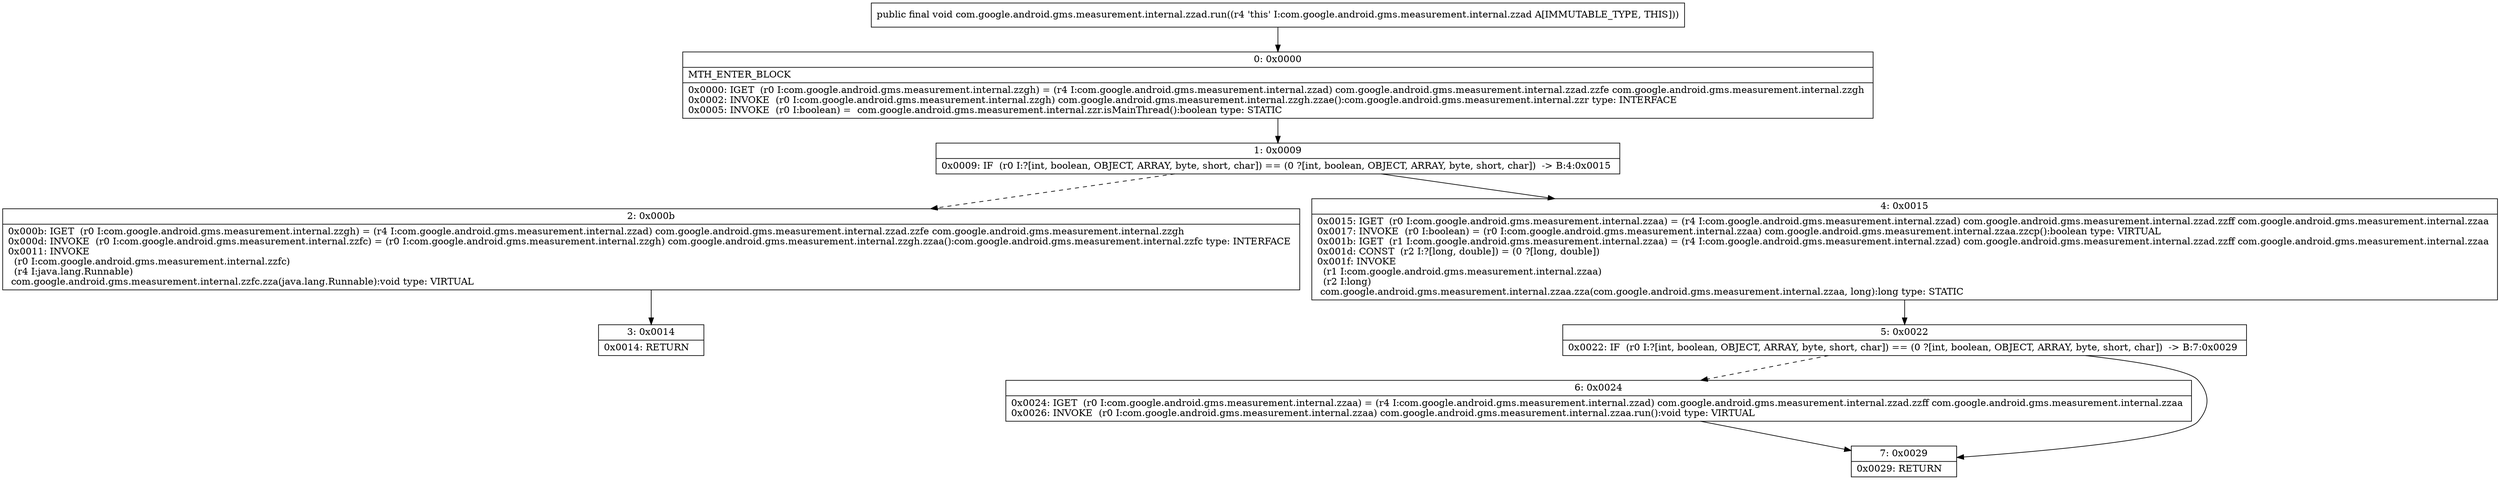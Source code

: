 digraph "CFG forcom.google.android.gms.measurement.internal.zzad.run()V" {
Node_0 [shape=record,label="{0\:\ 0x0000|MTH_ENTER_BLOCK\l|0x0000: IGET  (r0 I:com.google.android.gms.measurement.internal.zzgh) = (r4 I:com.google.android.gms.measurement.internal.zzad) com.google.android.gms.measurement.internal.zzad.zzfe com.google.android.gms.measurement.internal.zzgh \l0x0002: INVOKE  (r0 I:com.google.android.gms.measurement.internal.zzgh) com.google.android.gms.measurement.internal.zzgh.zzae():com.google.android.gms.measurement.internal.zzr type: INTERFACE \l0x0005: INVOKE  (r0 I:boolean) =  com.google.android.gms.measurement.internal.zzr.isMainThread():boolean type: STATIC \l}"];
Node_1 [shape=record,label="{1\:\ 0x0009|0x0009: IF  (r0 I:?[int, boolean, OBJECT, ARRAY, byte, short, char]) == (0 ?[int, boolean, OBJECT, ARRAY, byte, short, char])  \-\> B:4:0x0015 \l}"];
Node_2 [shape=record,label="{2\:\ 0x000b|0x000b: IGET  (r0 I:com.google.android.gms.measurement.internal.zzgh) = (r4 I:com.google.android.gms.measurement.internal.zzad) com.google.android.gms.measurement.internal.zzad.zzfe com.google.android.gms.measurement.internal.zzgh \l0x000d: INVOKE  (r0 I:com.google.android.gms.measurement.internal.zzfc) = (r0 I:com.google.android.gms.measurement.internal.zzgh) com.google.android.gms.measurement.internal.zzgh.zzaa():com.google.android.gms.measurement.internal.zzfc type: INTERFACE \l0x0011: INVOKE  \l  (r0 I:com.google.android.gms.measurement.internal.zzfc)\l  (r4 I:java.lang.Runnable)\l com.google.android.gms.measurement.internal.zzfc.zza(java.lang.Runnable):void type: VIRTUAL \l}"];
Node_3 [shape=record,label="{3\:\ 0x0014|0x0014: RETURN   \l}"];
Node_4 [shape=record,label="{4\:\ 0x0015|0x0015: IGET  (r0 I:com.google.android.gms.measurement.internal.zzaa) = (r4 I:com.google.android.gms.measurement.internal.zzad) com.google.android.gms.measurement.internal.zzad.zzff com.google.android.gms.measurement.internal.zzaa \l0x0017: INVOKE  (r0 I:boolean) = (r0 I:com.google.android.gms.measurement.internal.zzaa) com.google.android.gms.measurement.internal.zzaa.zzcp():boolean type: VIRTUAL \l0x001b: IGET  (r1 I:com.google.android.gms.measurement.internal.zzaa) = (r4 I:com.google.android.gms.measurement.internal.zzad) com.google.android.gms.measurement.internal.zzad.zzff com.google.android.gms.measurement.internal.zzaa \l0x001d: CONST  (r2 I:?[long, double]) = (0 ?[long, double]) \l0x001f: INVOKE  \l  (r1 I:com.google.android.gms.measurement.internal.zzaa)\l  (r2 I:long)\l com.google.android.gms.measurement.internal.zzaa.zza(com.google.android.gms.measurement.internal.zzaa, long):long type: STATIC \l}"];
Node_5 [shape=record,label="{5\:\ 0x0022|0x0022: IF  (r0 I:?[int, boolean, OBJECT, ARRAY, byte, short, char]) == (0 ?[int, boolean, OBJECT, ARRAY, byte, short, char])  \-\> B:7:0x0029 \l}"];
Node_6 [shape=record,label="{6\:\ 0x0024|0x0024: IGET  (r0 I:com.google.android.gms.measurement.internal.zzaa) = (r4 I:com.google.android.gms.measurement.internal.zzad) com.google.android.gms.measurement.internal.zzad.zzff com.google.android.gms.measurement.internal.zzaa \l0x0026: INVOKE  (r0 I:com.google.android.gms.measurement.internal.zzaa) com.google.android.gms.measurement.internal.zzaa.run():void type: VIRTUAL \l}"];
Node_7 [shape=record,label="{7\:\ 0x0029|0x0029: RETURN   \l}"];
MethodNode[shape=record,label="{public final void com.google.android.gms.measurement.internal.zzad.run((r4 'this' I:com.google.android.gms.measurement.internal.zzad A[IMMUTABLE_TYPE, THIS])) }"];
MethodNode -> Node_0;
Node_0 -> Node_1;
Node_1 -> Node_2[style=dashed];
Node_1 -> Node_4;
Node_2 -> Node_3;
Node_4 -> Node_5;
Node_5 -> Node_6[style=dashed];
Node_5 -> Node_7;
Node_6 -> Node_7;
}

